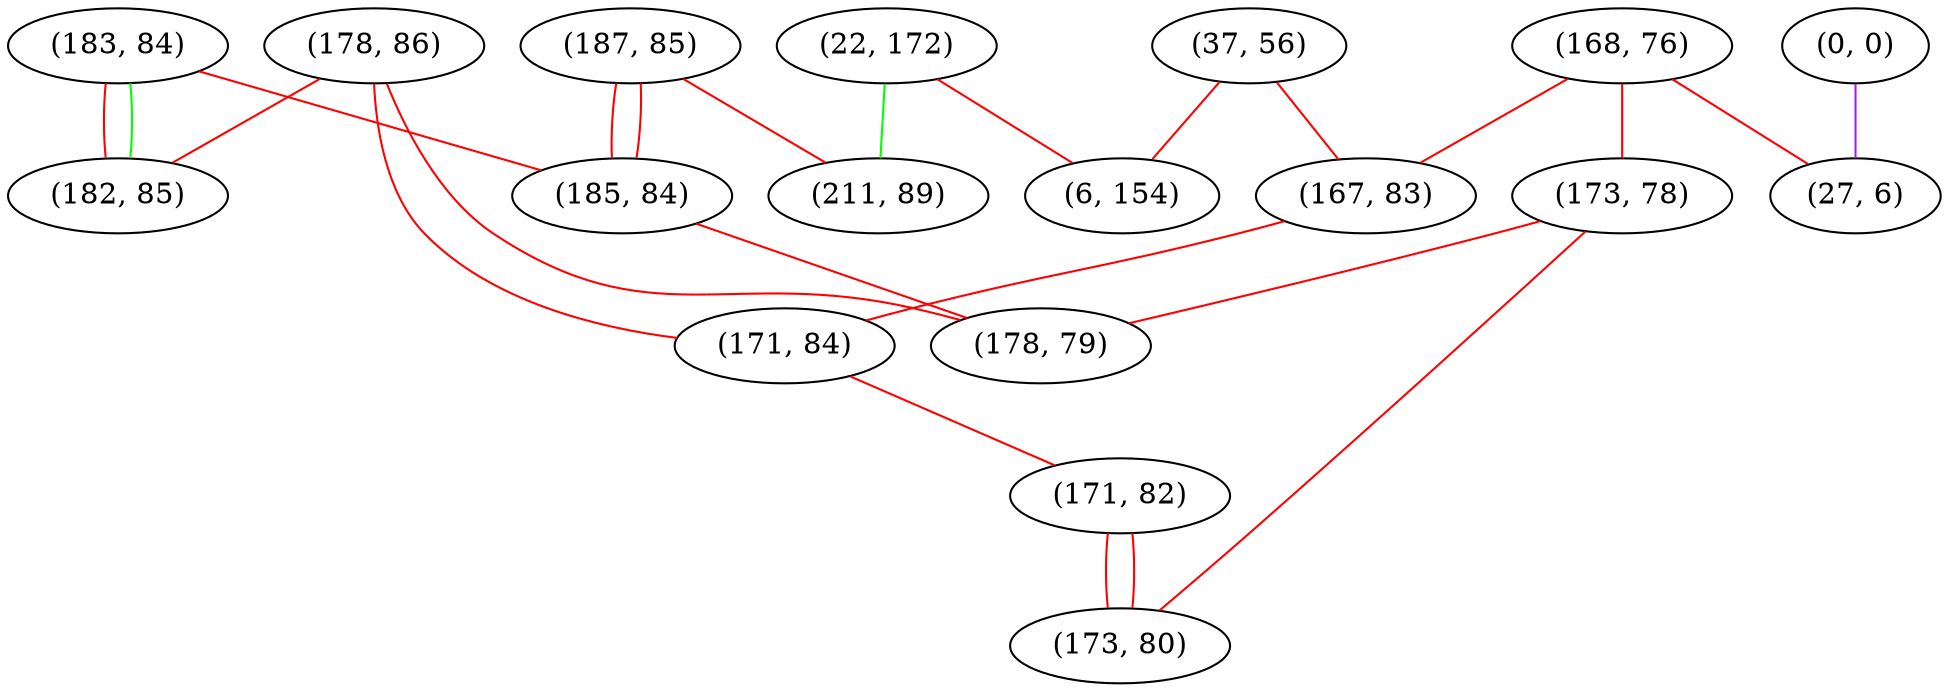 graph "" {
"(178, 86)";
"(0, 0)";
"(168, 76)";
"(173, 78)";
"(22, 172)";
"(187, 85)";
"(37, 56)";
"(183, 84)";
"(167, 83)";
"(182, 85)";
"(211, 89)";
"(171, 84)";
"(27, 6)";
"(185, 84)";
"(178, 79)";
"(171, 82)";
"(6, 154)";
"(173, 80)";
"(178, 86)" -- "(178, 79)"  [color=red, key=0, weight=1];
"(178, 86)" -- "(171, 84)"  [color=red, key=0, weight=1];
"(178, 86)" -- "(182, 85)"  [color=red, key=0, weight=1];
"(0, 0)" -- "(27, 6)"  [color=purple, key=0, weight=4];
"(168, 76)" -- "(173, 78)"  [color=red, key=0, weight=1];
"(168, 76)" -- "(167, 83)"  [color=red, key=0, weight=1];
"(168, 76)" -- "(27, 6)"  [color=red, key=0, weight=1];
"(173, 78)" -- "(178, 79)"  [color=red, key=0, weight=1];
"(173, 78)" -- "(173, 80)"  [color=red, key=0, weight=1];
"(22, 172)" -- "(211, 89)"  [color=green, key=0, weight=2];
"(22, 172)" -- "(6, 154)"  [color=red, key=0, weight=1];
"(187, 85)" -- "(211, 89)"  [color=red, key=0, weight=1];
"(187, 85)" -- "(185, 84)"  [color=red, key=0, weight=1];
"(187, 85)" -- "(185, 84)"  [color=red, key=1, weight=1];
"(37, 56)" -- "(167, 83)"  [color=red, key=0, weight=1];
"(37, 56)" -- "(6, 154)"  [color=red, key=0, weight=1];
"(183, 84)" -- "(182, 85)"  [color=red, key=0, weight=1];
"(183, 84)" -- "(182, 85)"  [color=green, key=1, weight=2];
"(183, 84)" -- "(185, 84)"  [color=red, key=0, weight=1];
"(167, 83)" -- "(171, 84)"  [color=red, key=0, weight=1];
"(171, 84)" -- "(171, 82)"  [color=red, key=0, weight=1];
"(185, 84)" -- "(178, 79)"  [color=red, key=0, weight=1];
"(171, 82)" -- "(173, 80)"  [color=red, key=0, weight=1];
"(171, 82)" -- "(173, 80)"  [color=red, key=1, weight=1];
}
